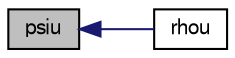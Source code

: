 digraph "psiu"
{
  bgcolor="transparent";
  edge [fontname="FreeSans",fontsize="10",labelfontname="FreeSans",labelfontsize="10"];
  node [fontname="FreeSans",fontsize="10",shape=record];
  rankdir="LR";
  Node1 [label="psiu",height=0.2,width=0.4,color="black", fillcolor="grey75", style="filled" fontcolor="black"];
  Node1 -> Node2 [dir="back",color="midnightblue",fontsize="10",style="solid",fontname="FreeSans"];
  Node2 [label="rhou",height=0.2,width=0.4,color="black",URL="$a01958.html#a8decb177633a69fcbacfebe8ebddddf3",tooltip="Unburnt gas density [kg/m^3]. "];
}
